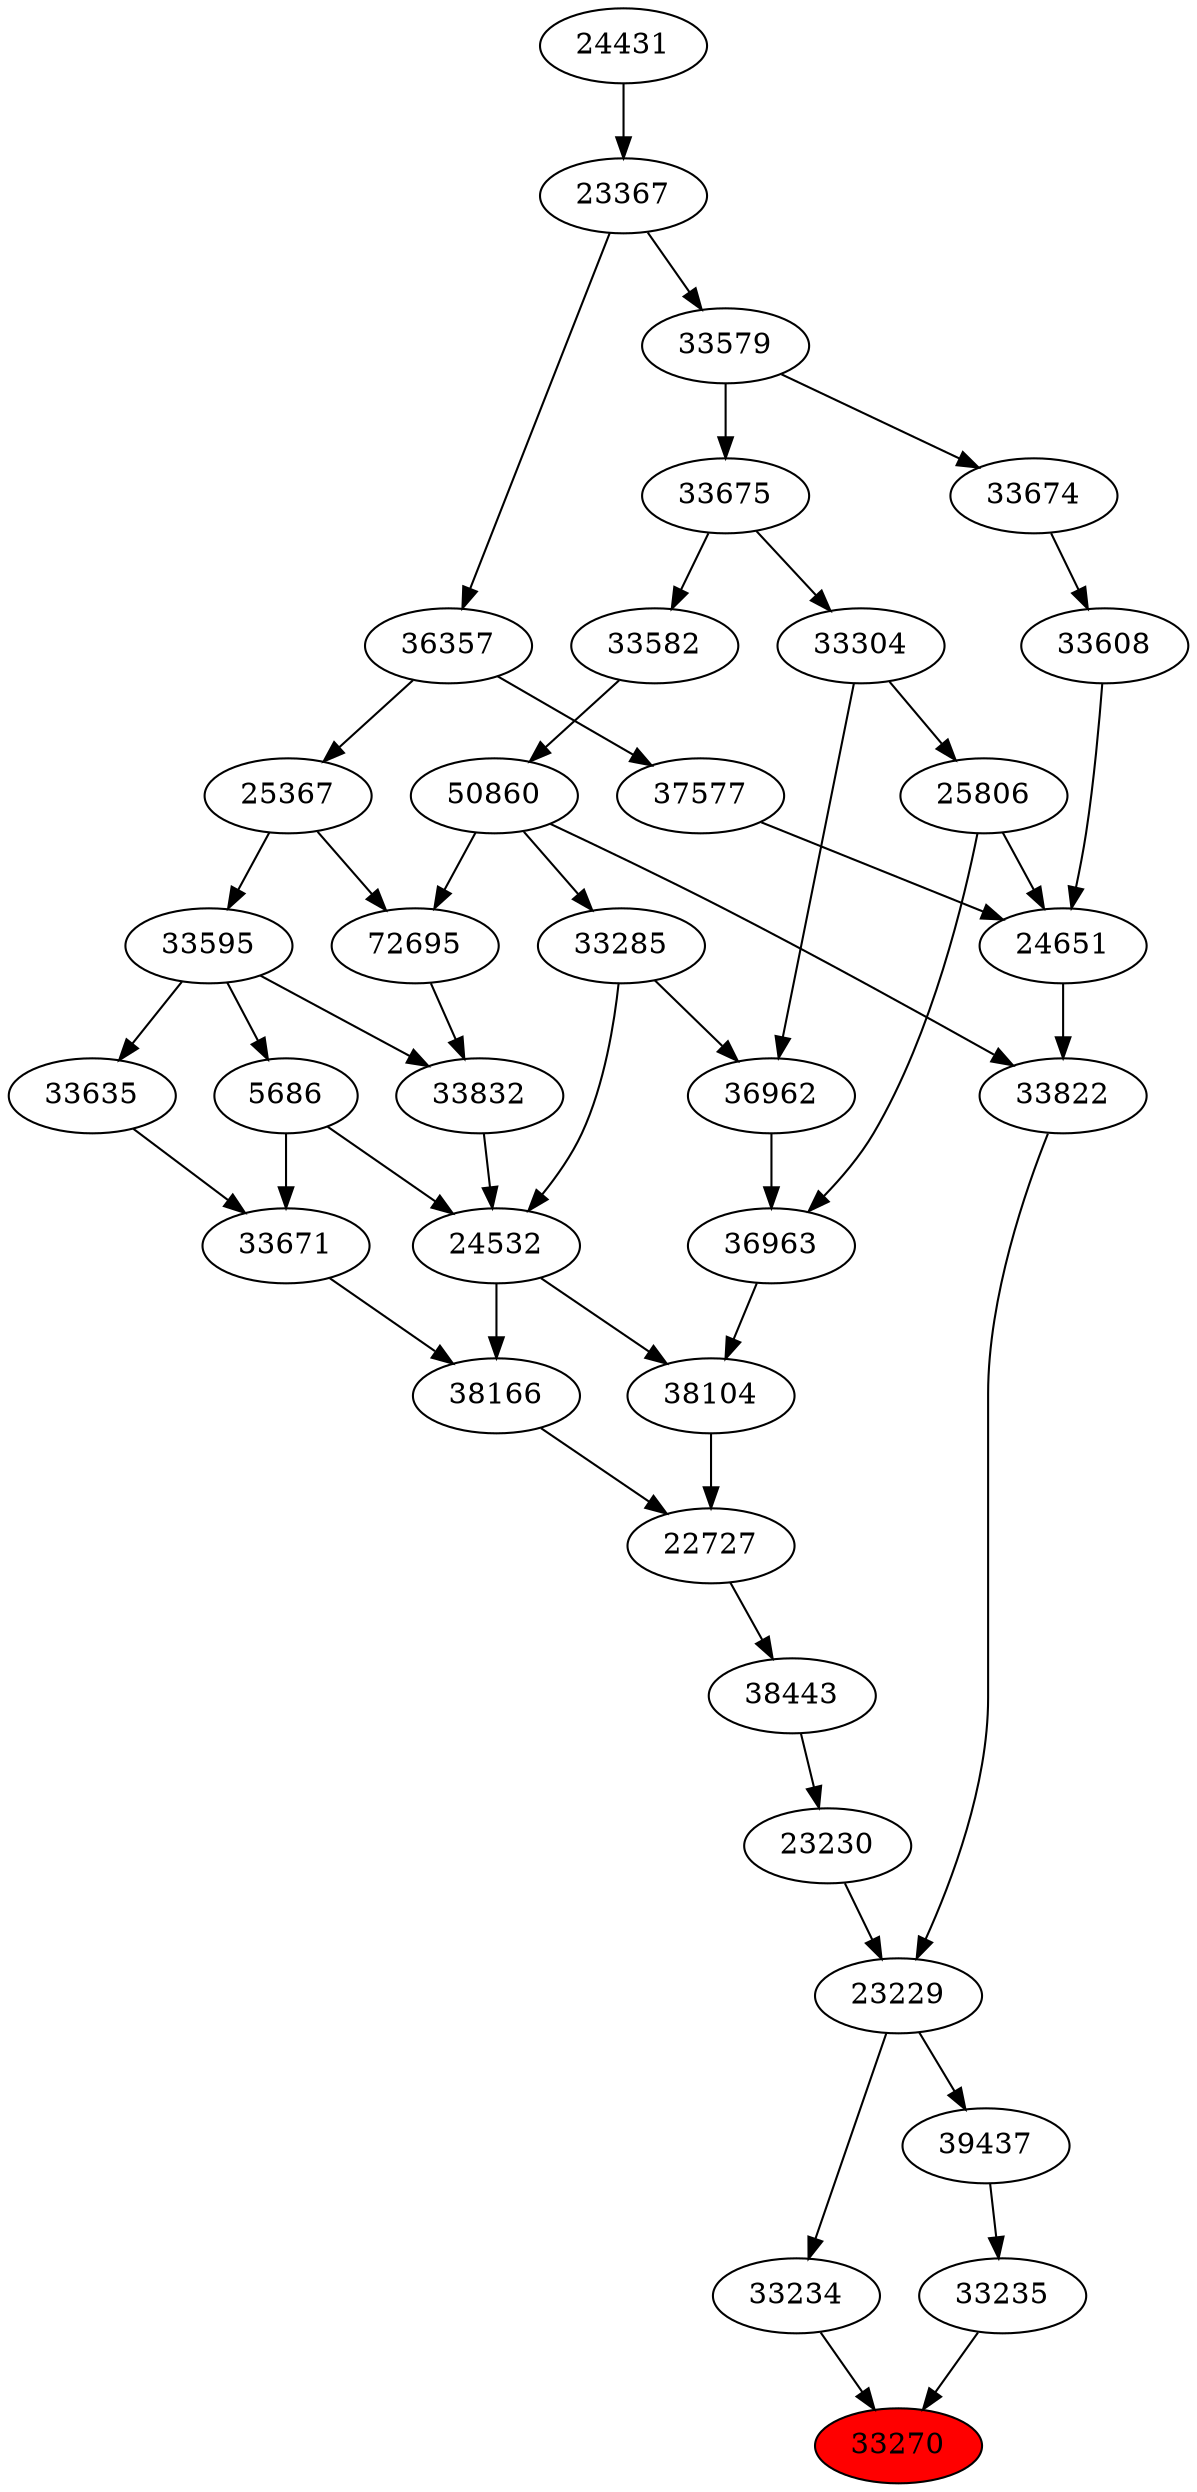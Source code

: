 strict digraph{ 
33270 [label="33270" fillcolor=red style=filled]
33235 -> 33270
33234 -> 33270
33235 [label="33235"]
39437 -> 33235
33234 [label="33234"]
23229 -> 33234
39437 [label="39437"]
23229 -> 39437
23229 [label="23229"]
23230 -> 23229
33822 -> 23229
23230 [label="23230"]
38443 -> 23230
33822 [label="33822"]
24651 -> 33822
50860 -> 33822
38443 [label="38443"]
22727 -> 38443
24651 [label="24651"]
25806 -> 24651
33608 -> 24651
37577 -> 24651
50860 [label="50860"]
33582 -> 50860
22727 [label="22727"]
38104 -> 22727
38166 -> 22727
25806 [label="25806"]
33304 -> 25806
33608 [label="33608"]
33674 -> 33608
37577 [label="37577"]
36357 -> 37577
33582 [label="33582"]
33675 -> 33582
38104 [label="38104"]
24532 -> 38104
36963 -> 38104
38166 [label="38166"]
24532 -> 38166
33671 -> 38166
33304 [label="33304"]
33675 -> 33304
33674 [label="33674"]
33579 -> 33674
36357 [label="36357"]
23367 -> 36357
33675 [label="33675"]
33579 -> 33675
24532 [label="24532"]
33285 -> 24532
5686 -> 24532
33832 -> 24532
36963 [label="36963"]
36962 -> 36963
25806 -> 36963
33671 [label="33671"]
5686 -> 33671
33635 -> 33671
33579 [label="33579"]
23367 -> 33579
23367 [label="23367"]
24431 -> 23367
33285 [label="33285"]
50860 -> 33285
5686 [label="5686"]
33595 -> 5686
33832 [label="33832"]
72695 -> 33832
33595 -> 33832
36962 [label="36962"]
33285 -> 36962
33304 -> 36962
33635 [label="33635"]
33595 -> 33635
24431 [label="24431"]
33595 [label="33595"]
25367 -> 33595
72695 [label="72695"]
50860 -> 72695
25367 -> 72695
25367 [label="25367"]
36357 -> 25367
}